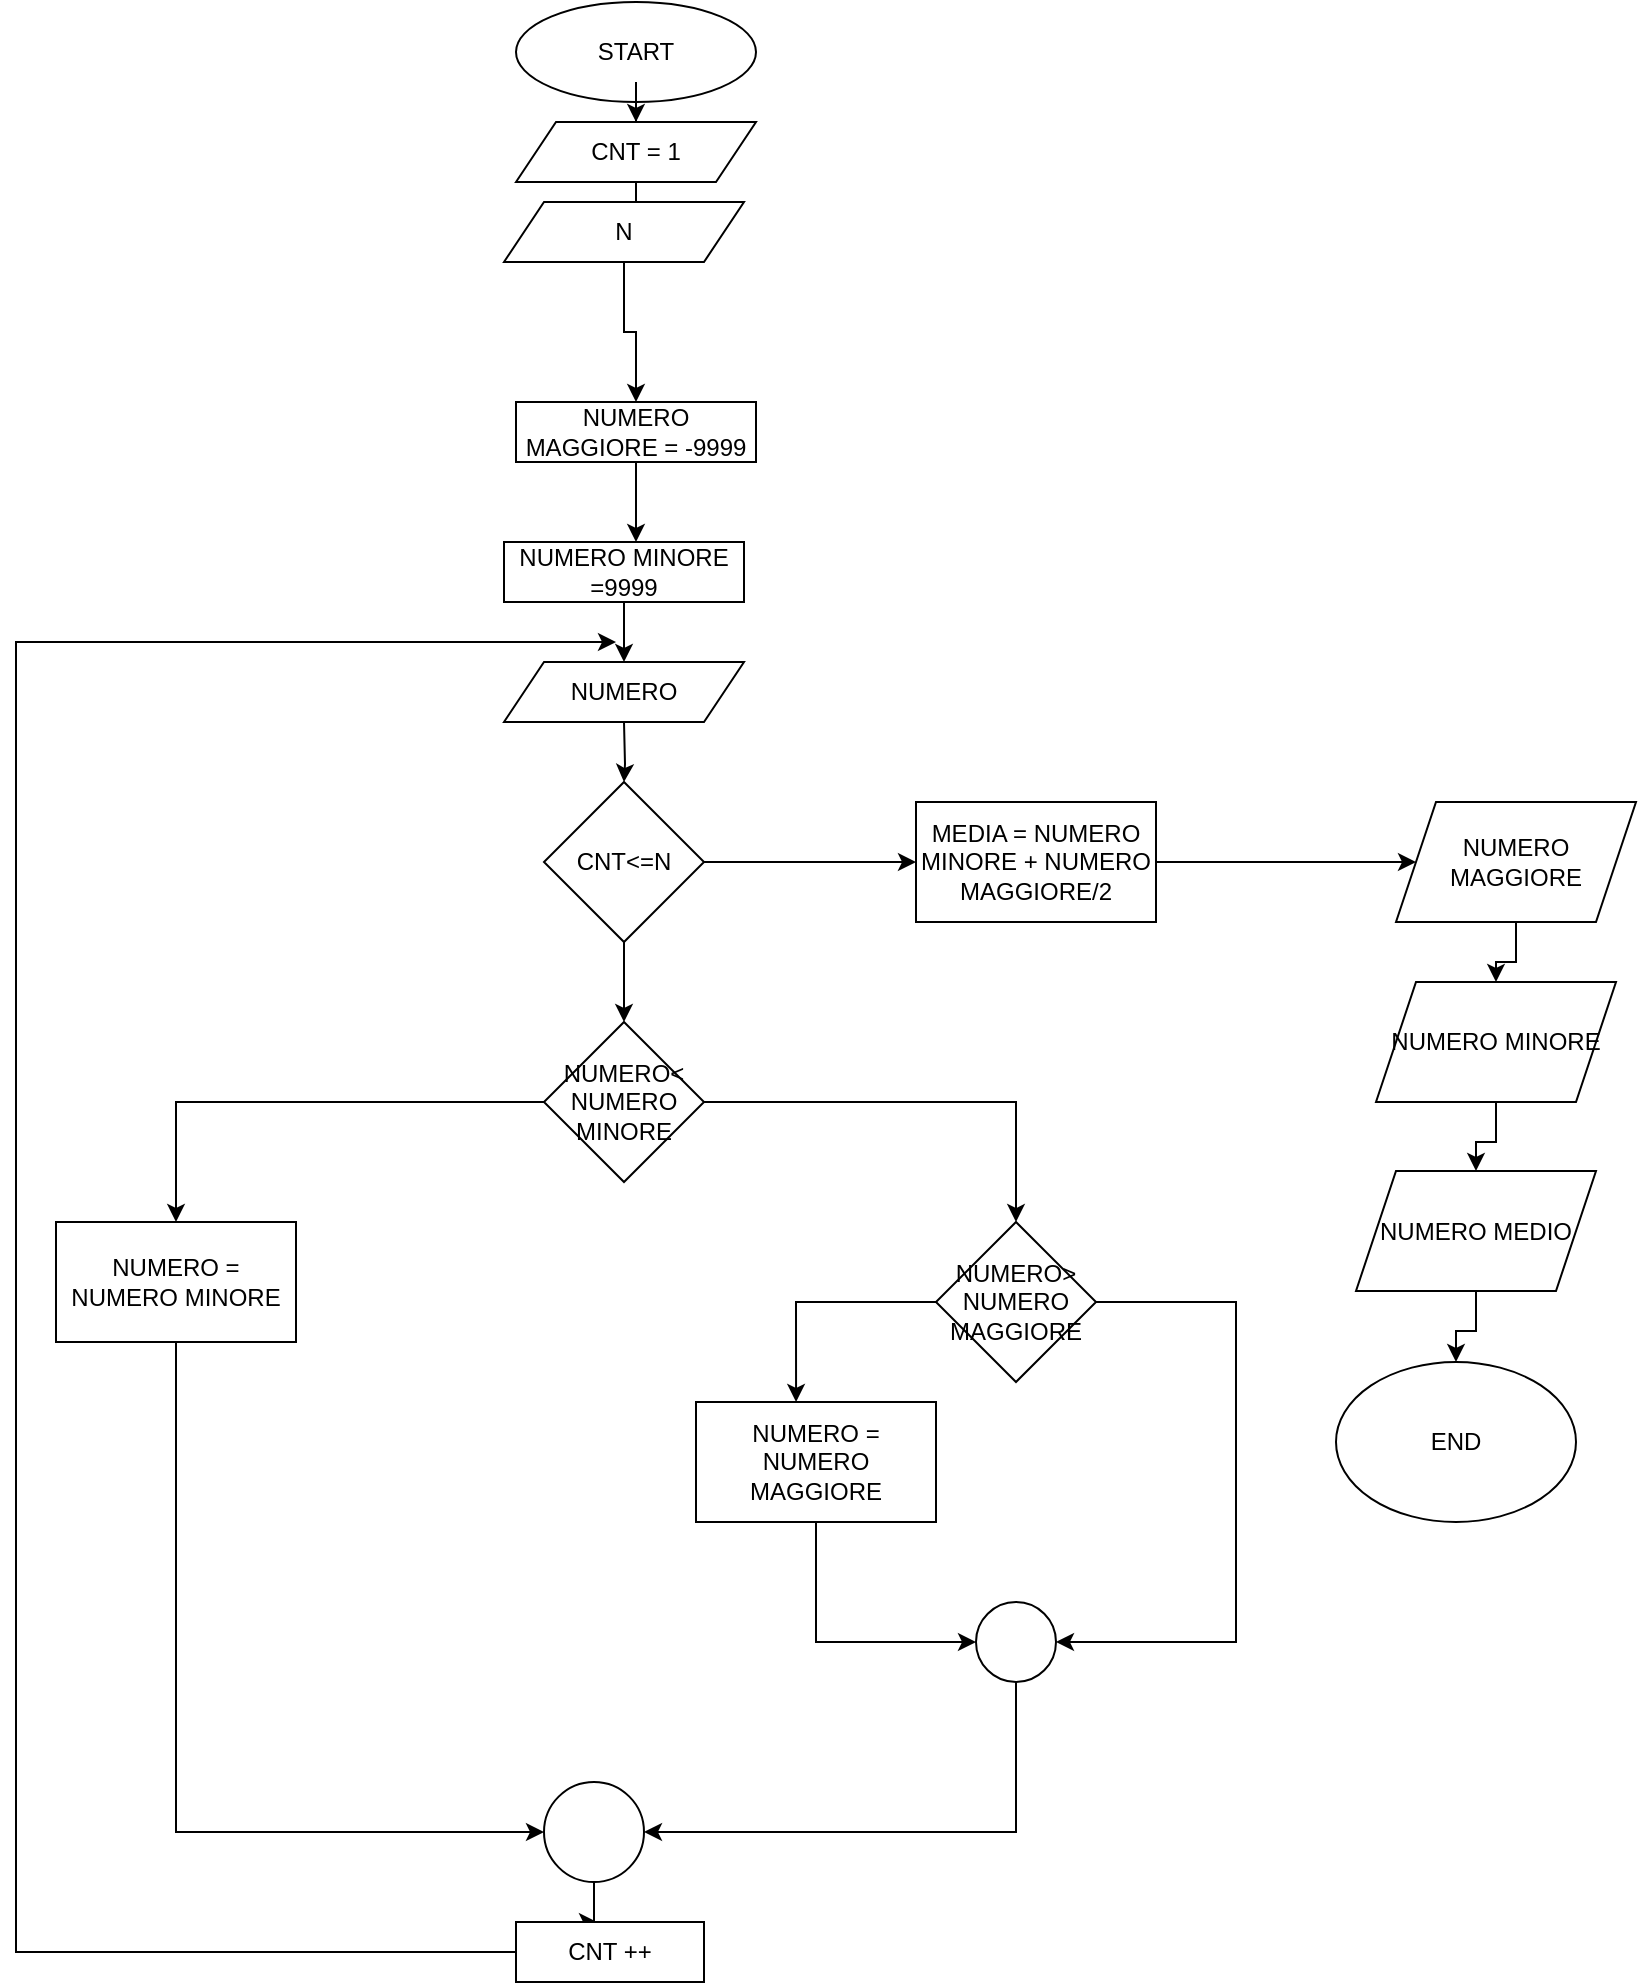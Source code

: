 <mxfile version="21.1.4" type="google">
  <diagram name="Pagina-1" id="705eOTYvzEWjs3d4I4IE">
    <mxGraphModel grid="1" page="1" gridSize="10" guides="1" tooltips="1" connect="1" arrows="1" fold="1" pageScale="1" pageWidth="827" pageHeight="1169" math="0" shadow="0">
      <root>
        <mxCell id="0" />
        <mxCell id="1" parent="0" />
        <mxCell id="ZeruRQvJ6NkUPm_THbjN-1" value="START" style="ellipse;whiteSpace=wrap;html=1;" vertex="1" parent="1">
          <mxGeometry x="360" width="120" height="50" as="geometry" />
        </mxCell>
        <mxCell id="ZeruRQvJ6NkUPm_THbjN-2" style="edgeStyle=orthogonalEdgeStyle;rounded=0;orthogonalLoop=1;jettySize=auto;html=1;exitX=0.5;exitY=1;exitDx=0;exitDy=0;" edge="1" parent="1" source="ZeruRQvJ6NkUPm_THbjN-1" target="ZeruRQvJ6NkUPm_THbjN-3">
          <mxGeometry relative="1" as="geometry">
            <mxPoint x="420" y="40" as="targetPoint" />
          </mxGeometry>
        </mxCell>
        <mxCell id="ZeruRQvJ6NkUPm_THbjN-3" value="CNT = 1" style="shape=parallelogram;perimeter=parallelogramPerimeter;whiteSpace=wrap;html=1;fixedSize=1;" vertex="1" parent="1">
          <mxGeometry x="360" y="60" width="120" height="30" as="geometry" />
        </mxCell>
        <mxCell id="ZeruRQvJ6NkUPm_THbjN-9" value="" style="edgeStyle=orthogonalEdgeStyle;rounded=0;orthogonalLoop=1;jettySize=auto;html=1;" edge="1" parent="1" target="ZeruRQvJ6NkUPm_THbjN-8">
          <mxGeometry relative="1" as="geometry">
            <mxPoint x="414" y="360" as="sourcePoint" />
          </mxGeometry>
        </mxCell>
        <mxCell id="ZeruRQvJ6NkUPm_THbjN-32" value="" style="edgeStyle=orthogonalEdgeStyle;rounded=0;orthogonalLoop=1;jettySize=auto;html=1;" edge="1" parent="1" source="ZeruRQvJ6NkUPm_THbjN-8" target="ZeruRQvJ6NkUPm_THbjN-29">
          <mxGeometry relative="1" as="geometry" />
        </mxCell>
        <mxCell id="ZeruRQvJ6NkUPm_THbjN-49" style="edgeStyle=orthogonalEdgeStyle;rounded=0;orthogonalLoop=1;jettySize=auto;html=1;" edge="1" parent="1" source="ZeruRQvJ6NkUPm_THbjN-8" target="ZeruRQvJ6NkUPm_THbjN-50">
          <mxGeometry relative="1" as="geometry">
            <mxPoint x="620" y="430" as="targetPoint" />
          </mxGeometry>
        </mxCell>
        <mxCell id="ZeruRQvJ6NkUPm_THbjN-8" value="CNT&amp;lt;=N" style="rhombus;whiteSpace=wrap;html=1;" vertex="1" parent="1">
          <mxGeometry x="374" y="390" width="80" height="80" as="geometry" />
        </mxCell>
        <mxCell id="ZeruRQvJ6NkUPm_THbjN-21" value="" style="edgeStyle=orthogonalEdgeStyle;rounded=0;orthogonalLoop=1;jettySize=auto;html=1;" edge="1" parent="1" source="ZeruRQvJ6NkUPm_THbjN-11" target="ZeruRQvJ6NkUPm_THbjN-7">
          <mxGeometry relative="1" as="geometry" />
        </mxCell>
        <mxCell id="ZeruRQvJ6NkUPm_THbjN-11" value="NUMERO MINORE =9999" style="rounded=0;whiteSpace=wrap;html=1;" vertex="1" parent="1">
          <mxGeometry x="354" y="270" width="120" height="30" as="geometry" />
        </mxCell>
        <mxCell id="ZeruRQvJ6NkUPm_THbjN-12" value="NUMERO MAGGIORE = -9999" style="rounded=0;whiteSpace=wrap;html=1;" vertex="1" parent="1">
          <mxGeometry x="360" y="200" width="120" height="30" as="geometry" />
        </mxCell>
        <mxCell id="ZeruRQvJ6NkUPm_THbjN-7" value="NUMERO" style="shape=parallelogram;perimeter=parallelogramPerimeter;whiteSpace=wrap;html=1;fixedSize=1;" vertex="1" parent="1">
          <mxGeometry x="354" y="330" width="120" height="30" as="geometry" />
        </mxCell>
        <mxCell id="ZeruRQvJ6NkUPm_THbjN-14" style="edgeStyle=orthogonalEdgeStyle;rounded=0;orthogonalLoop=1;jettySize=auto;html=1;exitX=0.5;exitY=1;exitDx=0;exitDy=0;" edge="1" parent="1" source="ZeruRQvJ6NkUPm_THbjN-1" target="ZeruRQvJ6NkUPm_THbjN-1">
          <mxGeometry relative="1" as="geometry" />
        </mxCell>
        <mxCell id="ZeruRQvJ6NkUPm_THbjN-15" value="" style="edgeStyle=orthogonalEdgeStyle;rounded=0;orthogonalLoop=1;jettySize=auto;html=1;" edge="1" parent="1" source="ZeruRQvJ6NkUPm_THbjN-3" target="ZeruRQvJ6NkUPm_THbjN-4">
          <mxGeometry relative="1" as="geometry">
            <mxPoint x="420" y="90" as="sourcePoint" />
            <mxPoint x="414" y="160" as="targetPoint" />
          </mxGeometry>
        </mxCell>
        <mxCell id="ZeruRQvJ6NkUPm_THbjN-46" style="edgeStyle=orthogonalEdgeStyle;rounded=0;orthogonalLoop=1;jettySize=auto;html=1;" edge="1" parent="1" source="ZeruRQvJ6NkUPm_THbjN-4" target="ZeruRQvJ6NkUPm_THbjN-12">
          <mxGeometry relative="1" as="geometry" />
        </mxCell>
        <mxCell id="ZeruRQvJ6NkUPm_THbjN-4" value="N" style="shape=parallelogram;perimeter=parallelogramPerimeter;whiteSpace=wrap;html=1;fixedSize=1;" vertex="1" parent="1">
          <mxGeometry x="354" y="100" width="120" height="30" as="geometry" />
        </mxCell>
        <mxCell id="ZeruRQvJ6NkUPm_THbjN-17" style="edgeStyle=orthogonalEdgeStyle;rounded=0;orthogonalLoop=1;jettySize=auto;html=1;exitX=0.5;exitY=1;exitDx=0;exitDy=0;" edge="1" parent="1" source="ZeruRQvJ6NkUPm_THbjN-11" target="ZeruRQvJ6NkUPm_THbjN-11">
          <mxGeometry relative="1" as="geometry" />
        </mxCell>
        <mxCell id="ZeruRQvJ6NkUPm_THbjN-27" value="" style="endArrow=classic;html=1;rounded=0;exitX=0.5;exitY=1;exitDx=0;exitDy=0;" edge="1" parent="1" source="ZeruRQvJ6NkUPm_THbjN-12">
          <mxGeometry width="50" height="50" relative="1" as="geometry">
            <mxPoint x="380" y="400" as="sourcePoint" />
            <mxPoint x="420" y="270" as="targetPoint" />
          </mxGeometry>
        </mxCell>
        <mxCell id="ZeruRQvJ6NkUPm_THbjN-33" style="edgeStyle=orthogonalEdgeStyle;rounded=0;orthogonalLoop=1;jettySize=auto;html=1;entryX=0.5;entryY=0;entryDx=0;entryDy=0;" edge="1" parent="1" source="ZeruRQvJ6NkUPm_THbjN-29" target="ZeruRQvJ6NkUPm_THbjN-30">
          <mxGeometry relative="1" as="geometry">
            <mxPoint x="190" y="550" as="targetPoint" />
            <Array as="points">
              <mxPoint x="190" y="550" />
            </Array>
          </mxGeometry>
        </mxCell>
        <mxCell id="ZeruRQvJ6NkUPm_THbjN-34" style="edgeStyle=orthogonalEdgeStyle;rounded=0;orthogonalLoop=1;jettySize=auto;html=1;entryX=0.5;entryY=0;entryDx=0;entryDy=0;" edge="1" parent="1" source="ZeruRQvJ6NkUPm_THbjN-29" target="ZeruRQvJ6NkUPm_THbjN-31">
          <mxGeometry relative="1" as="geometry">
            <mxPoint x="600" y="550" as="targetPoint" />
            <Array as="points">
              <mxPoint x="610" y="550" />
            </Array>
          </mxGeometry>
        </mxCell>
        <mxCell id="ZeruRQvJ6NkUPm_THbjN-29" value="&lt;div&gt;NUMERO&amp;lt;&lt;/div&gt;&lt;div&gt;NUMERO&lt;/div&gt;&lt;div&gt;MINORE&lt;br&gt;&lt;/div&gt;" style="rhombus;whiteSpace=wrap;html=1;" vertex="1" parent="1">
          <mxGeometry x="374" y="510" width="80" height="80" as="geometry" />
        </mxCell>
        <mxCell id="ZeruRQvJ6NkUPm_THbjN-42" style="edgeStyle=orthogonalEdgeStyle;rounded=0;orthogonalLoop=1;jettySize=auto;html=1;" edge="1" parent="1" source="ZeruRQvJ6NkUPm_THbjN-30" target="ZeruRQvJ6NkUPm_THbjN-43">
          <mxGeometry relative="1" as="geometry">
            <mxPoint x="380" y="910" as="targetPoint" />
            <Array as="points">
              <mxPoint x="190" y="910" />
              <mxPoint x="190" y="910" />
            </Array>
          </mxGeometry>
        </mxCell>
        <mxCell id="ZeruRQvJ6NkUPm_THbjN-30" value="&lt;div&gt;NUMERO =&lt;/div&gt;&lt;div&gt;NUMERO MINORE&lt;br&gt;&lt;/div&gt;" style="rounded=0;whiteSpace=wrap;html=1;" vertex="1" parent="1">
          <mxGeometry x="130" y="610" width="120" height="60" as="geometry" />
        </mxCell>
        <mxCell id="ZeruRQvJ6NkUPm_THbjN-36" style="edgeStyle=orthogonalEdgeStyle;rounded=0;orthogonalLoop=1;jettySize=auto;html=1;entryX=1;entryY=0.5;entryDx=0;entryDy=0;" edge="1" parent="1" source="ZeruRQvJ6NkUPm_THbjN-31" target="ZeruRQvJ6NkUPm_THbjN-40">
          <mxGeometry relative="1" as="geometry">
            <mxPoint x="720" y="820" as="targetPoint" />
            <Array as="points">
              <mxPoint x="720" y="650" />
              <mxPoint x="720" y="820" />
            </Array>
          </mxGeometry>
        </mxCell>
        <mxCell id="ZeruRQvJ6NkUPm_THbjN-37" style="edgeStyle=orthogonalEdgeStyle;rounded=0;orthogonalLoop=1;jettySize=auto;html=1;entryX=0.417;entryY=0;entryDx=0;entryDy=0;entryPerimeter=0;" edge="1" parent="1" source="ZeruRQvJ6NkUPm_THbjN-31" target="ZeruRQvJ6NkUPm_THbjN-38">
          <mxGeometry relative="1" as="geometry">
            <mxPoint x="500" y="660" as="targetPoint" />
            <Array as="points">
              <mxPoint x="500" y="650" />
            </Array>
          </mxGeometry>
        </mxCell>
        <mxCell id="ZeruRQvJ6NkUPm_THbjN-31" value="&lt;div&gt;NUMERO&amp;gt;&lt;/div&gt;&lt;div&gt;NUMERO &lt;br&gt;&lt;/div&gt;&lt;div&gt;MAGGIORE&lt;br&gt;&lt;/div&gt;" style="rhombus;whiteSpace=wrap;html=1;" vertex="1" parent="1">
          <mxGeometry x="570" y="610" width="80" height="80" as="geometry" />
        </mxCell>
        <mxCell id="ZeruRQvJ6NkUPm_THbjN-39" style="edgeStyle=orthogonalEdgeStyle;rounded=0;orthogonalLoop=1;jettySize=auto;html=1;" edge="1" parent="1" source="ZeruRQvJ6NkUPm_THbjN-38" target="ZeruRQvJ6NkUPm_THbjN-40">
          <mxGeometry relative="1" as="geometry">
            <mxPoint x="600" y="800" as="targetPoint" />
            <Array as="points">
              <mxPoint x="510" y="800" />
              <mxPoint x="510" y="800" />
            </Array>
          </mxGeometry>
        </mxCell>
        <mxCell id="ZeruRQvJ6NkUPm_THbjN-38" value="&lt;div&gt;NUMERO = &lt;br&gt;&lt;/div&gt;&lt;div&gt;NUMERO MAGGIORE&lt;br&gt;&lt;/div&gt;" style="rounded=0;whiteSpace=wrap;html=1;" vertex="1" parent="1">
          <mxGeometry x="450" y="700" width="120" height="60" as="geometry" />
        </mxCell>
        <mxCell id="ZeruRQvJ6NkUPm_THbjN-41" style="edgeStyle=orthogonalEdgeStyle;rounded=0;orthogonalLoop=1;jettySize=auto;html=1;entryX=1;entryY=0.5;entryDx=0;entryDy=0;" edge="1" parent="1" source="ZeruRQvJ6NkUPm_THbjN-40" target="ZeruRQvJ6NkUPm_THbjN-43">
          <mxGeometry relative="1" as="geometry">
            <mxPoint x="460" y="910" as="targetPoint" />
            <Array as="points">
              <mxPoint x="610" y="915" />
            </Array>
          </mxGeometry>
        </mxCell>
        <mxCell id="ZeruRQvJ6NkUPm_THbjN-40" value="" style="ellipse;whiteSpace=wrap;html=1;aspect=fixed;" vertex="1" parent="1">
          <mxGeometry x="590" y="800" width="40" height="40" as="geometry" />
        </mxCell>
        <mxCell id="ZeruRQvJ6NkUPm_THbjN-45" value="" style="edgeStyle=orthogonalEdgeStyle;rounded=0;orthogonalLoop=1;jettySize=auto;html=1;" edge="1" parent="1" source="ZeruRQvJ6NkUPm_THbjN-43">
          <mxGeometry relative="1" as="geometry">
            <mxPoint x="400" y="960" as="targetPoint" />
          </mxGeometry>
        </mxCell>
        <mxCell id="ZeruRQvJ6NkUPm_THbjN-43" value="" style="ellipse;whiteSpace=wrap;html=1;aspect=fixed;" vertex="1" parent="1">
          <mxGeometry x="374" y="890" width="50" height="50" as="geometry" />
        </mxCell>
        <mxCell id="ZeruRQvJ6NkUPm_THbjN-48" style="edgeStyle=orthogonalEdgeStyle;rounded=0;orthogonalLoop=1;jettySize=auto;html=1;" edge="1" parent="1" source="ZeruRQvJ6NkUPm_THbjN-47">
          <mxGeometry relative="1" as="geometry">
            <mxPoint x="410" y="320" as="targetPoint" />
            <Array as="points">
              <mxPoint x="110" y="975" />
            </Array>
          </mxGeometry>
        </mxCell>
        <mxCell id="ZeruRQvJ6NkUPm_THbjN-47" value="CNT ++" style="rounded=0;whiteSpace=wrap;html=1;" vertex="1" parent="1">
          <mxGeometry x="360" y="960" width="94" height="30" as="geometry" />
        </mxCell>
        <mxCell id="ZeruRQvJ6NkUPm_THbjN-51" style="edgeStyle=orthogonalEdgeStyle;rounded=0;orthogonalLoop=1;jettySize=auto;html=1;" edge="1" parent="1" source="ZeruRQvJ6NkUPm_THbjN-50" target="ZeruRQvJ6NkUPm_THbjN-52">
          <mxGeometry relative="1" as="geometry">
            <mxPoint x="780" y="430" as="targetPoint" />
          </mxGeometry>
        </mxCell>
        <mxCell id="ZeruRQvJ6NkUPm_THbjN-50" value="MEDIA = NUMERO MINORE + NUMERO MAGGIORE/2" style="rounded=0;whiteSpace=wrap;html=1;" vertex="1" parent="1">
          <mxGeometry x="560" y="400" width="120" height="60" as="geometry" />
        </mxCell>
        <mxCell id="ZeruRQvJ6NkUPm_THbjN-55" value="" style="edgeStyle=orthogonalEdgeStyle;rounded=0;orthogonalLoop=1;jettySize=auto;html=1;" edge="1" parent="1" source="ZeruRQvJ6NkUPm_THbjN-52" target="ZeruRQvJ6NkUPm_THbjN-53">
          <mxGeometry relative="1" as="geometry" />
        </mxCell>
        <mxCell id="ZeruRQvJ6NkUPm_THbjN-52" value="NUMERO MAGGIORE" style="shape=parallelogram;perimeter=parallelogramPerimeter;whiteSpace=wrap;html=1;fixedSize=1;" vertex="1" parent="1">
          <mxGeometry x="800" y="400" width="120" height="60" as="geometry" />
        </mxCell>
        <mxCell id="ZeruRQvJ6NkUPm_THbjN-56" value="" style="edgeStyle=orthogonalEdgeStyle;rounded=0;orthogonalLoop=1;jettySize=auto;html=1;" edge="1" parent="1" source="ZeruRQvJ6NkUPm_THbjN-53" target="ZeruRQvJ6NkUPm_THbjN-54">
          <mxGeometry relative="1" as="geometry" />
        </mxCell>
        <mxCell id="ZeruRQvJ6NkUPm_THbjN-53" value="NUMERO MINORE" style="shape=parallelogram;perimeter=parallelogramPerimeter;whiteSpace=wrap;html=1;fixedSize=1;" vertex="1" parent="1">
          <mxGeometry x="790" y="490" width="120" height="60" as="geometry" />
        </mxCell>
        <mxCell id="ZeruRQvJ6NkUPm_THbjN-58" value="" style="edgeStyle=orthogonalEdgeStyle;rounded=0;orthogonalLoop=1;jettySize=auto;html=1;" edge="1" parent="1" source="ZeruRQvJ6NkUPm_THbjN-54" target="ZeruRQvJ6NkUPm_THbjN-57">
          <mxGeometry relative="1" as="geometry" />
        </mxCell>
        <mxCell id="ZeruRQvJ6NkUPm_THbjN-54" value="NUMERO MEDIO" style="shape=parallelogram;perimeter=parallelogramPerimeter;whiteSpace=wrap;html=1;fixedSize=1;" vertex="1" parent="1">
          <mxGeometry x="780" y="584.5" width="120" height="60" as="geometry" />
        </mxCell>
        <mxCell id="ZeruRQvJ6NkUPm_THbjN-57" value="END" style="ellipse;whiteSpace=wrap;html=1;" vertex="1" parent="1">
          <mxGeometry x="770" y="680" width="120" height="80" as="geometry" />
        </mxCell>
      </root>
    </mxGraphModel>
  </diagram>
</mxfile>
